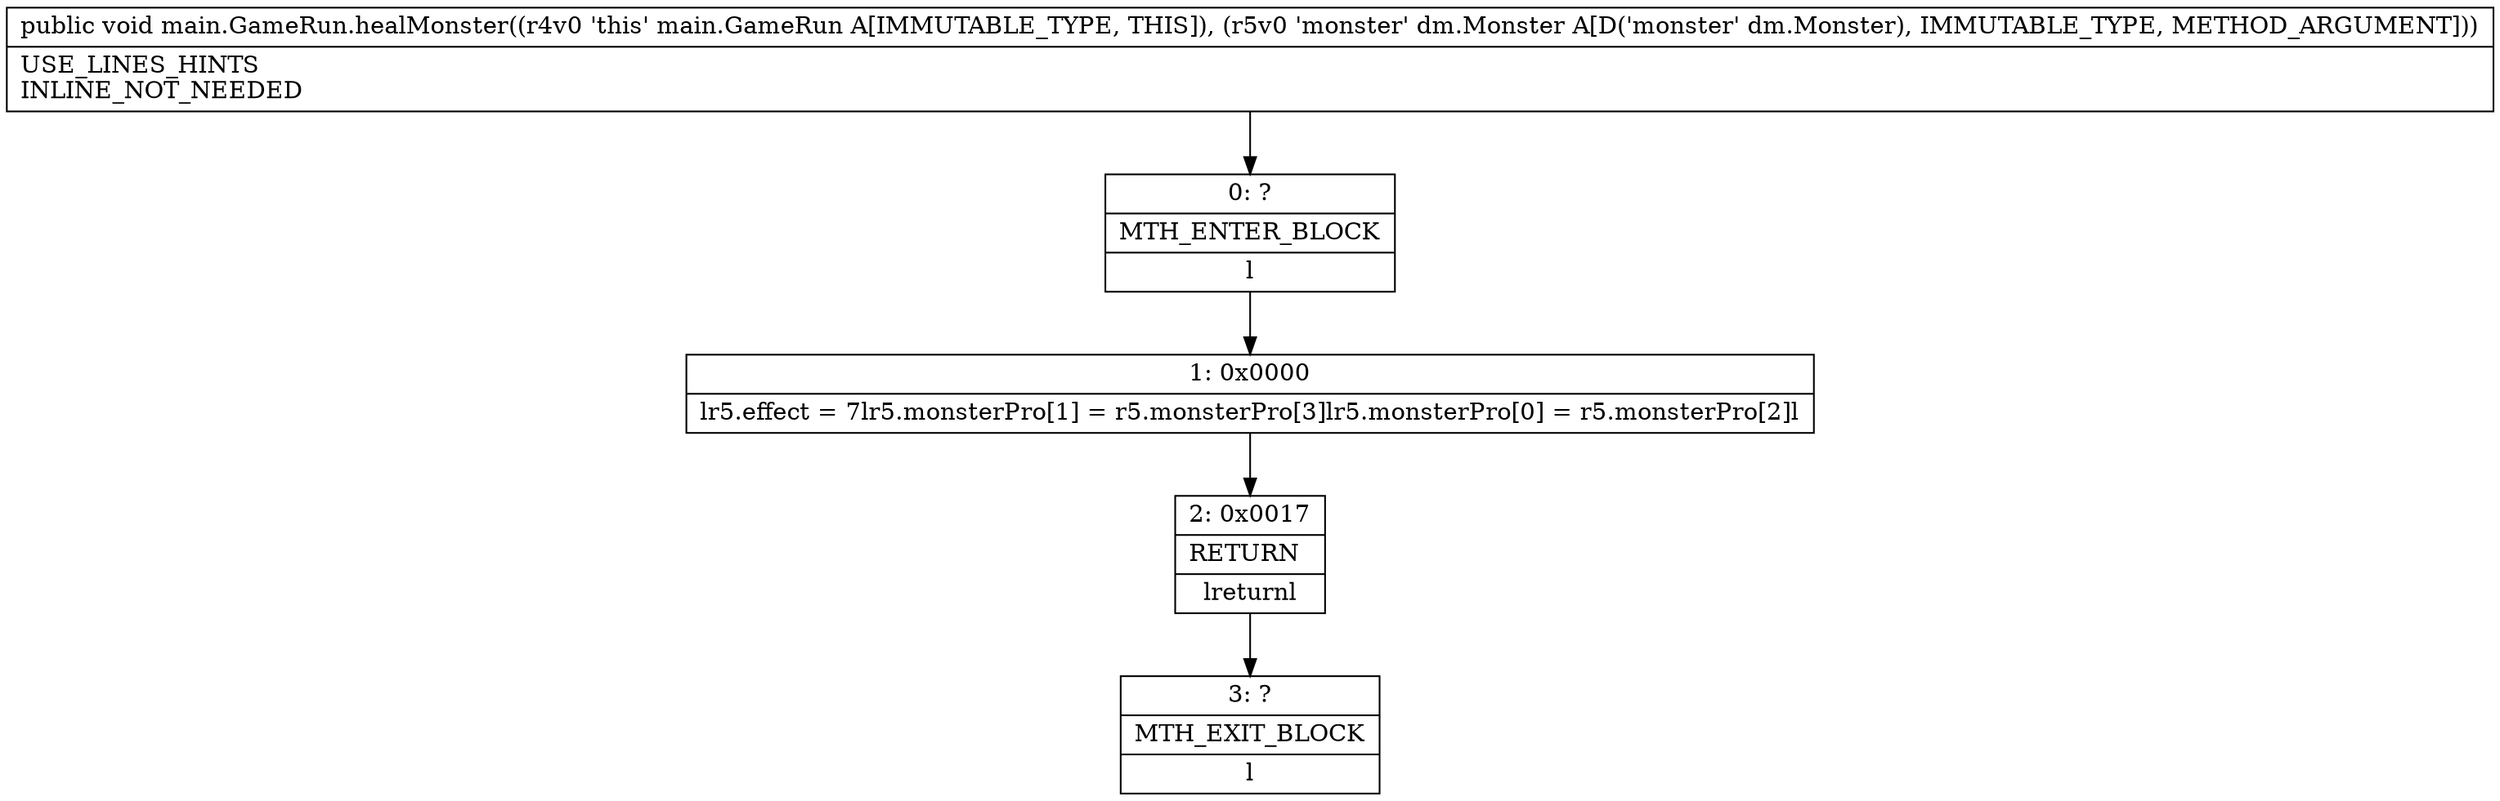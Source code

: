 digraph "CFG formain.GameRun.healMonster(Ldm\/Monster;)V" {
Node_0 [shape=record,label="{0\:\ ?|MTH_ENTER_BLOCK\l|l}"];
Node_1 [shape=record,label="{1\:\ 0x0000|lr5.effect = 7lr5.monsterPro[1] = r5.monsterPro[3]lr5.monsterPro[0] = r5.monsterPro[2]l}"];
Node_2 [shape=record,label="{2\:\ 0x0017|RETURN\l|lreturnl}"];
Node_3 [shape=record,label="{3\:\ ?|MTH_EXIT_BLOCK\l|l}"];
MethodNode[shape=record,label="{public void main.GameRun.healMonster((r4v0 'this' main.GameRun A[IMMUTABLE_TYPE, THIS]), (r5v0 'monster' dm.Monster A[D('monster' dm.Monster), IMMUTABLE_TYPE, METHOD_ARGUMENT]))  | USE_LINES_HINTS\lINLINE_NOT_NEEDED\l}"];
MethodNode -> Node_0;
Node_0 -> Node_1;
Node_1 -> Node_2;
Node_2 -> Node_3;
}

